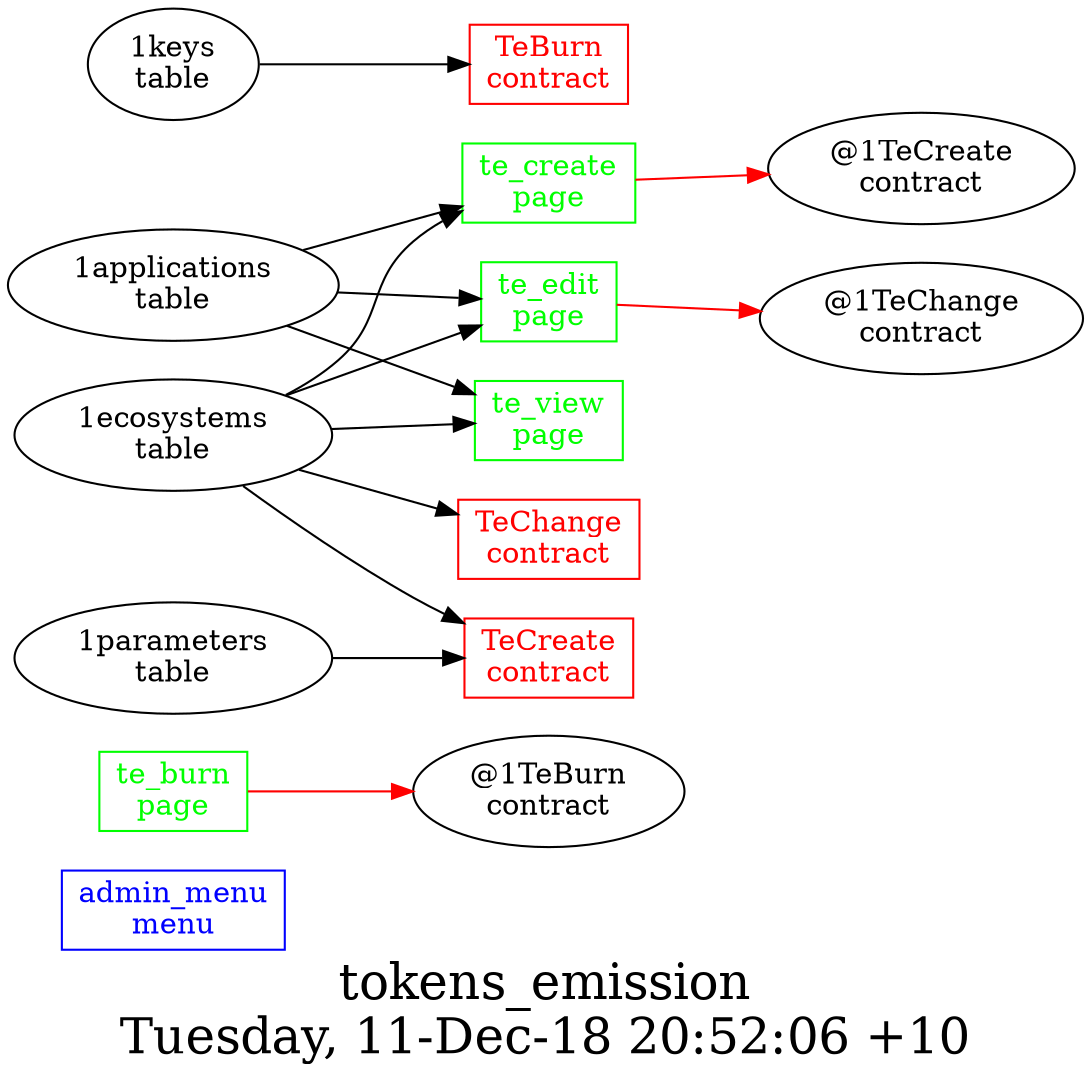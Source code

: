 digraph G {
fontsize="24";
label="tokens_emission\nTuesday, 11-Dec-18 20:52:06 +10";
nojustify=true;
ordering=out;
rankdir=LR;
size="30";
"admin_menu\nmenu" [color=blue, fontcolor=blue, group=menus, shape=record];
"te_burn\npage" -> "@1TeBurn\ncontract"  [ color=red ]
"te_burn\npage" [color=green, fontcolor=green, group=pages, shape=record];
"te_create\npage" -> "@1TeCreate\ncontract"  [ color=red ]
"1applications\ntable" -> "te_create\npage"
"1ecosystems\ntable" -> "te_create\npage"
"te_create\npage" [color=green, fontcolor=green, group=pages, shape=record];
"te_edit\npage" -> "@1TeChange\ncontract"  [ color=red ]
"1applications\ntable" -> "te_edit\npage"
"1ecosystems\ntable" -> "te_edit\npage"
"te_edit\npage" [color=green, fontcolor=green, group=pages, shape=record];
"1applications\ntable" -> "te_view\npage"
"1ecosystems\ntable" -> "te_view\npage"
"te_view\npage" [color=green, fontcolor=green, group=pages, shape=record];
"1keys\ntable" -> "TeBurn\ncontract"
"TeBurn\ncontract" [color=red, fontcolor=red, group=contracts, shape=record];
"1ecosystems\ntable" -> "TeChange\ncontract"
"TeChange\ncontract" [color=red, fontcolor=red, group=contracts, shape=record];
"1parameters\ntable" -> "TeCreate\ncontract"
"1ecosystems\ntable" -> "TeCreate\ncontract"
"TeCreate\ncontract" [color=red, fontcolor=red, group=contracts, shape=record];
}

